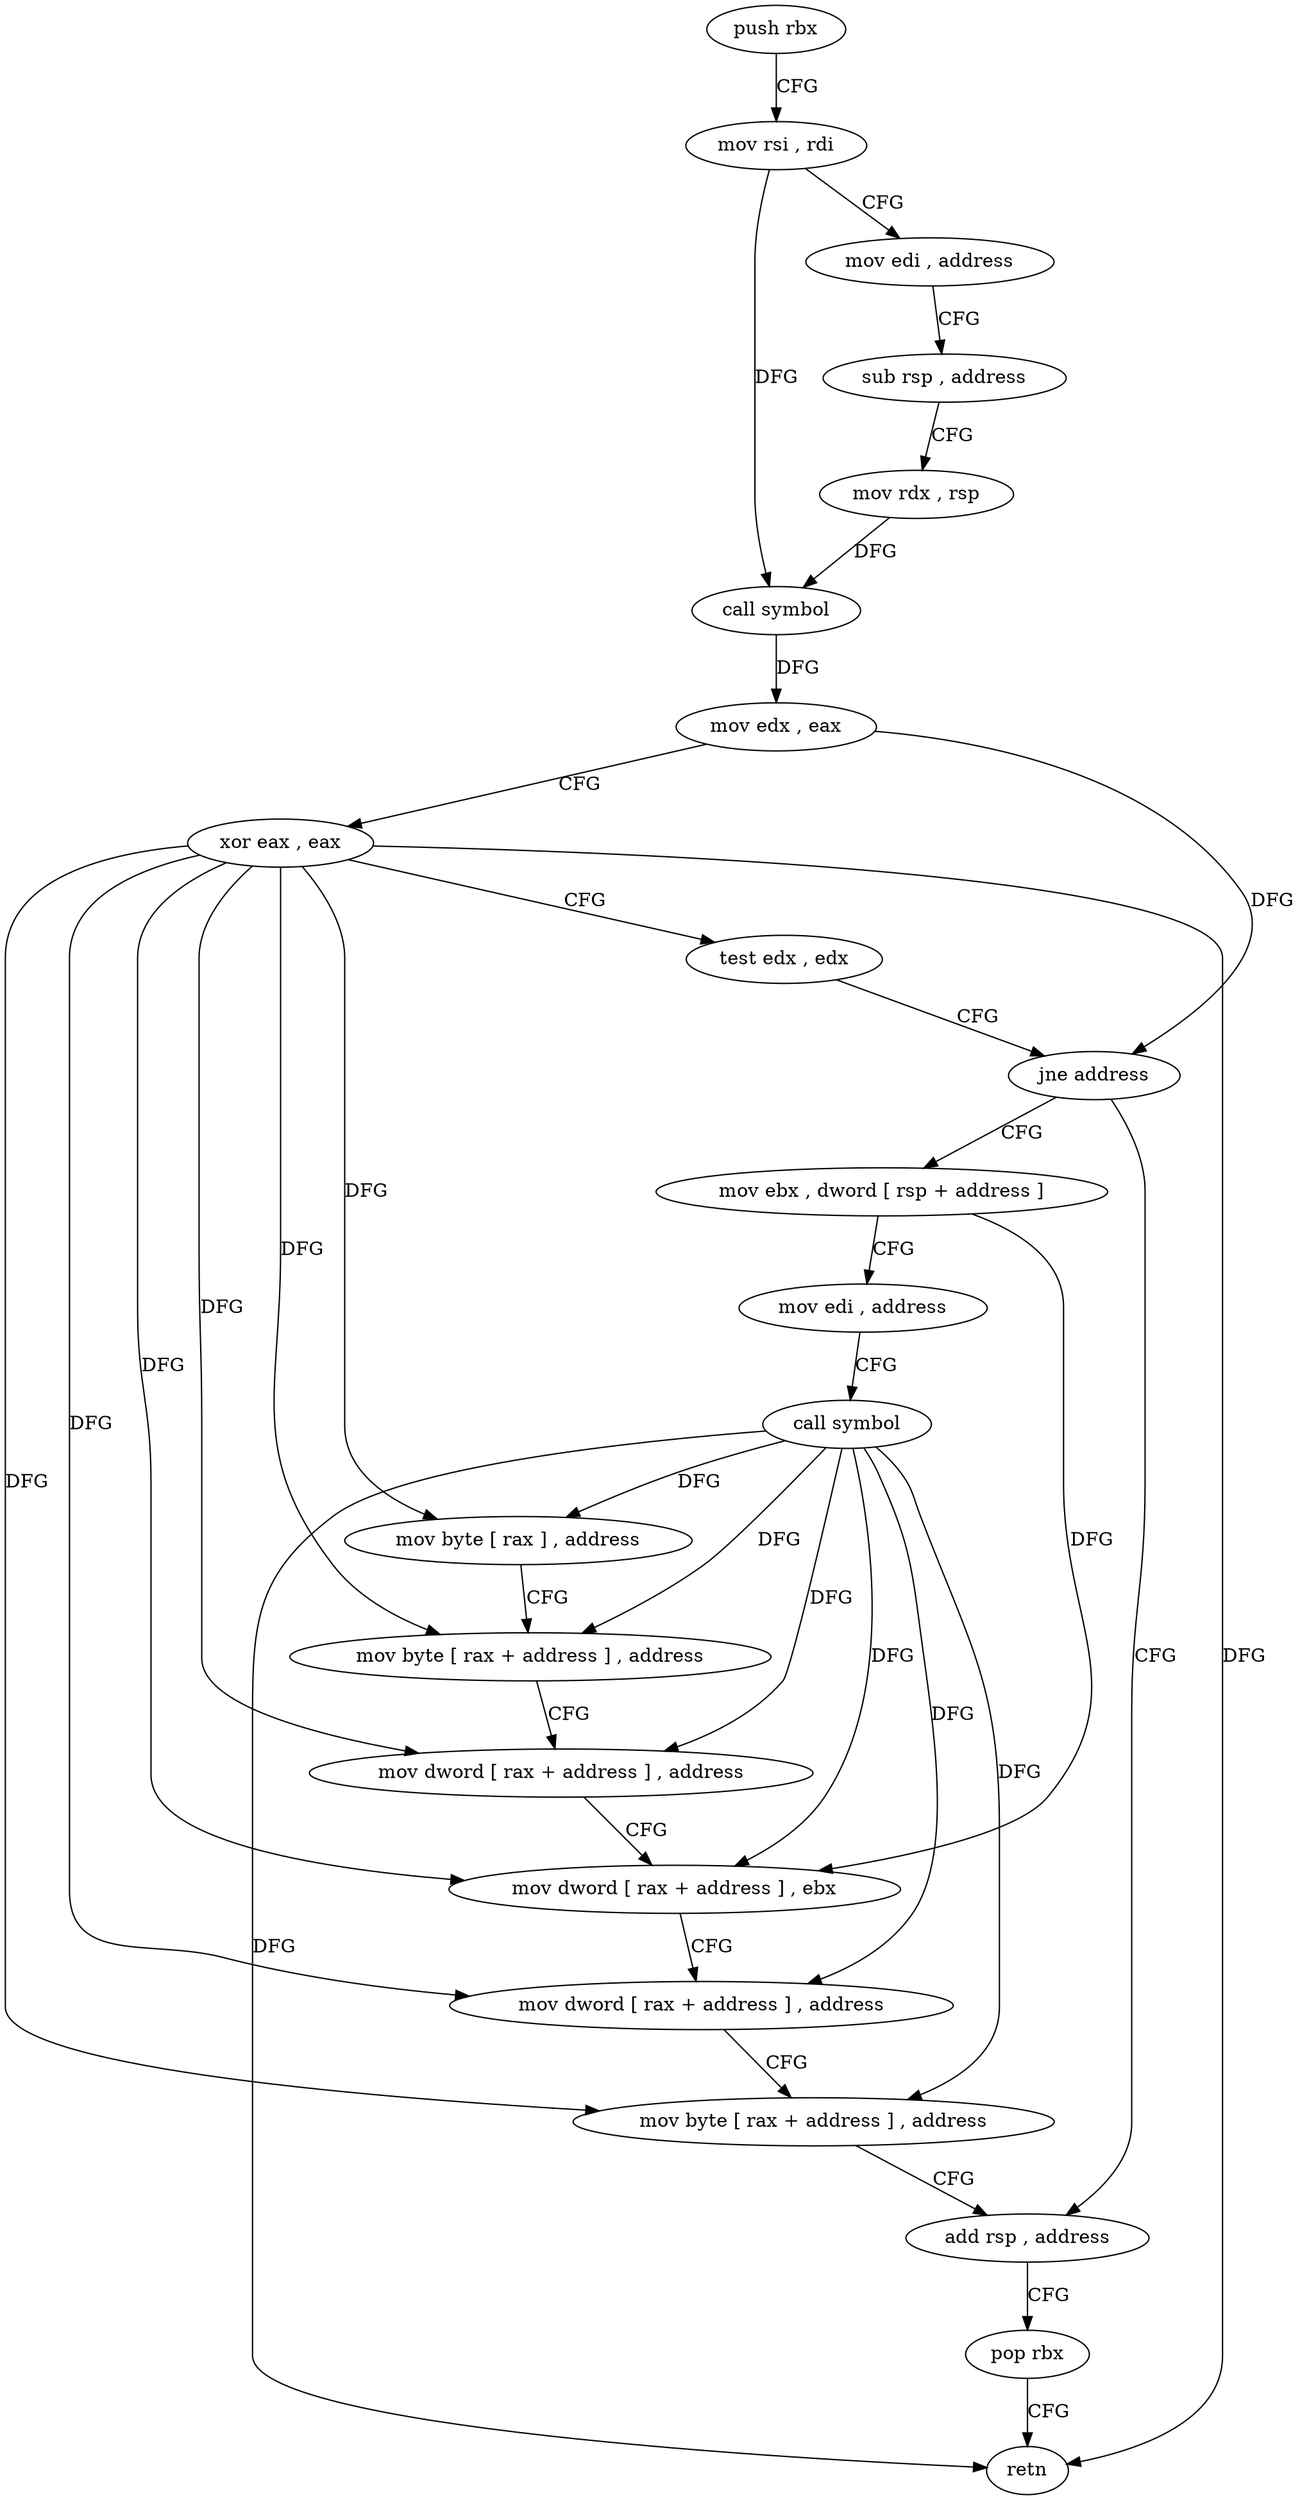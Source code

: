 digraph "func" {
"4296784" [label = "push rbx" ]
"4296785" [label = "mov rsi , rdi" ]
"4296788" [label = "mov edi , address" ]
"4296793" [label = "sub rsp , address" ]
"4296800" [label = "mov rdx , rsp" ]
"4296803" [label = "call symbol" ]
"4296808" [label = "mov edx , eax" ]
"4296810" [label = "xor eax , eax" ]
"4296812" [label = "test edx , edx" ]
"4296814" [label = "jne address" ]
"4296858" [label = "add rsp , address" ]
"4296816" [label = "mov ebx , dword [ rsp + address ]" ]
"4296865" [label = "pop rbx" ]
"4296866" [label = "retn" ]
"4296820" [label = "mov edi , address" ]
"4296825" [label = "call symbol" ]
"4296830" [label = "mov byte [ rax ] , address" ]
"4296833" [label = "mov byte [ rax + address ] , address" ]
"4296837" [label = "mov dword [ rax + address ] , address" ]
"4296844" [label = "mov dword [ rax + address ] , ebx" ]
"4296847" [label = "mov dword [ rax + address ] , address" ]
"4296854" [label = "mov byte [ rax + address ] , address" ]
"4296784" -> "4296785" [ label = "CFG" ]
"4296785" -> "4296788" [ label = "CFG" ]
"4296785" -> "4296803" [ label = "DFG" ]
"4296788" -> "4296793" [ label = "CFG" ]
"4296793" -> "4296800" [ label = "CFG" ]
"4296800" -> "4296803" [ label = "DFG" ]
"4296803" -> "4296808" [ label = "DFG" ]
"4296808" -> "4296810" [ label = "CFG" ]
"4296808" -> "4296814" [ label = "DFG" ]
"4296810" -> "4296812" [ label = "CFG" ]
"4296810" -> "4296866" [ label = "DFG" ]
"4296810" -> "4296830" [ label = "DFG" ]
"4296810" -> "4296833" [ label = "DFG" ]
"4296810" -> "4296837" [ label = "DFG" ]
"4296810" -> "4296844" [ label = "DFG" ]
"4296810" -> "4296847" [ label = "DFG" ]
"4296810" -> "4296854" [ label = "DFG" ]
"4296812" -> "4296814" [ label = "CFG" ]
"4296814" -> "4296858" [ label = "CFG" ]
"4296814" -> "4296816" [ label = "CFG" ]
"4296858" -> "4296865" [ label = "CFG" ]
"4296816" -> "4296820" [ label = "CFG" ]
"4296816" -> "4296844" [ label = "DFG" ]
"4296865" -> "4296866" [ label = "CFG" ]
"4296820" -> "4296825" [ label = "CFG" ]
"4296825" -> "4296830" [ label = "DFG" ]
"4296825" -> "4296866" [ label = "DFG" ]
"4296825" -> "4296833" [ label = "DFG" ]
"4296825" -> "4296837" [ label = "DFG" ]
"4296825" -> "4296844" [ label = "DFG" ]
"4296825" -> "4296847" [ label = "DFG" ]
"4296825" -> "4296854" [ label = "DFG" ]
"4296830" -> "4296833" [ label = "CFG" ]
"4296833" -> "4296837" [ label = "CFG" ]
"4296837" -> "4296844" [ label = "CFG" ]
"4296844" -> "4296847" [ label = "CFG" ]
"4296847" -> "4296854" [ label = "CFG" ]
"4296854" -> "4296858" [ label = "CFG" ]
}
